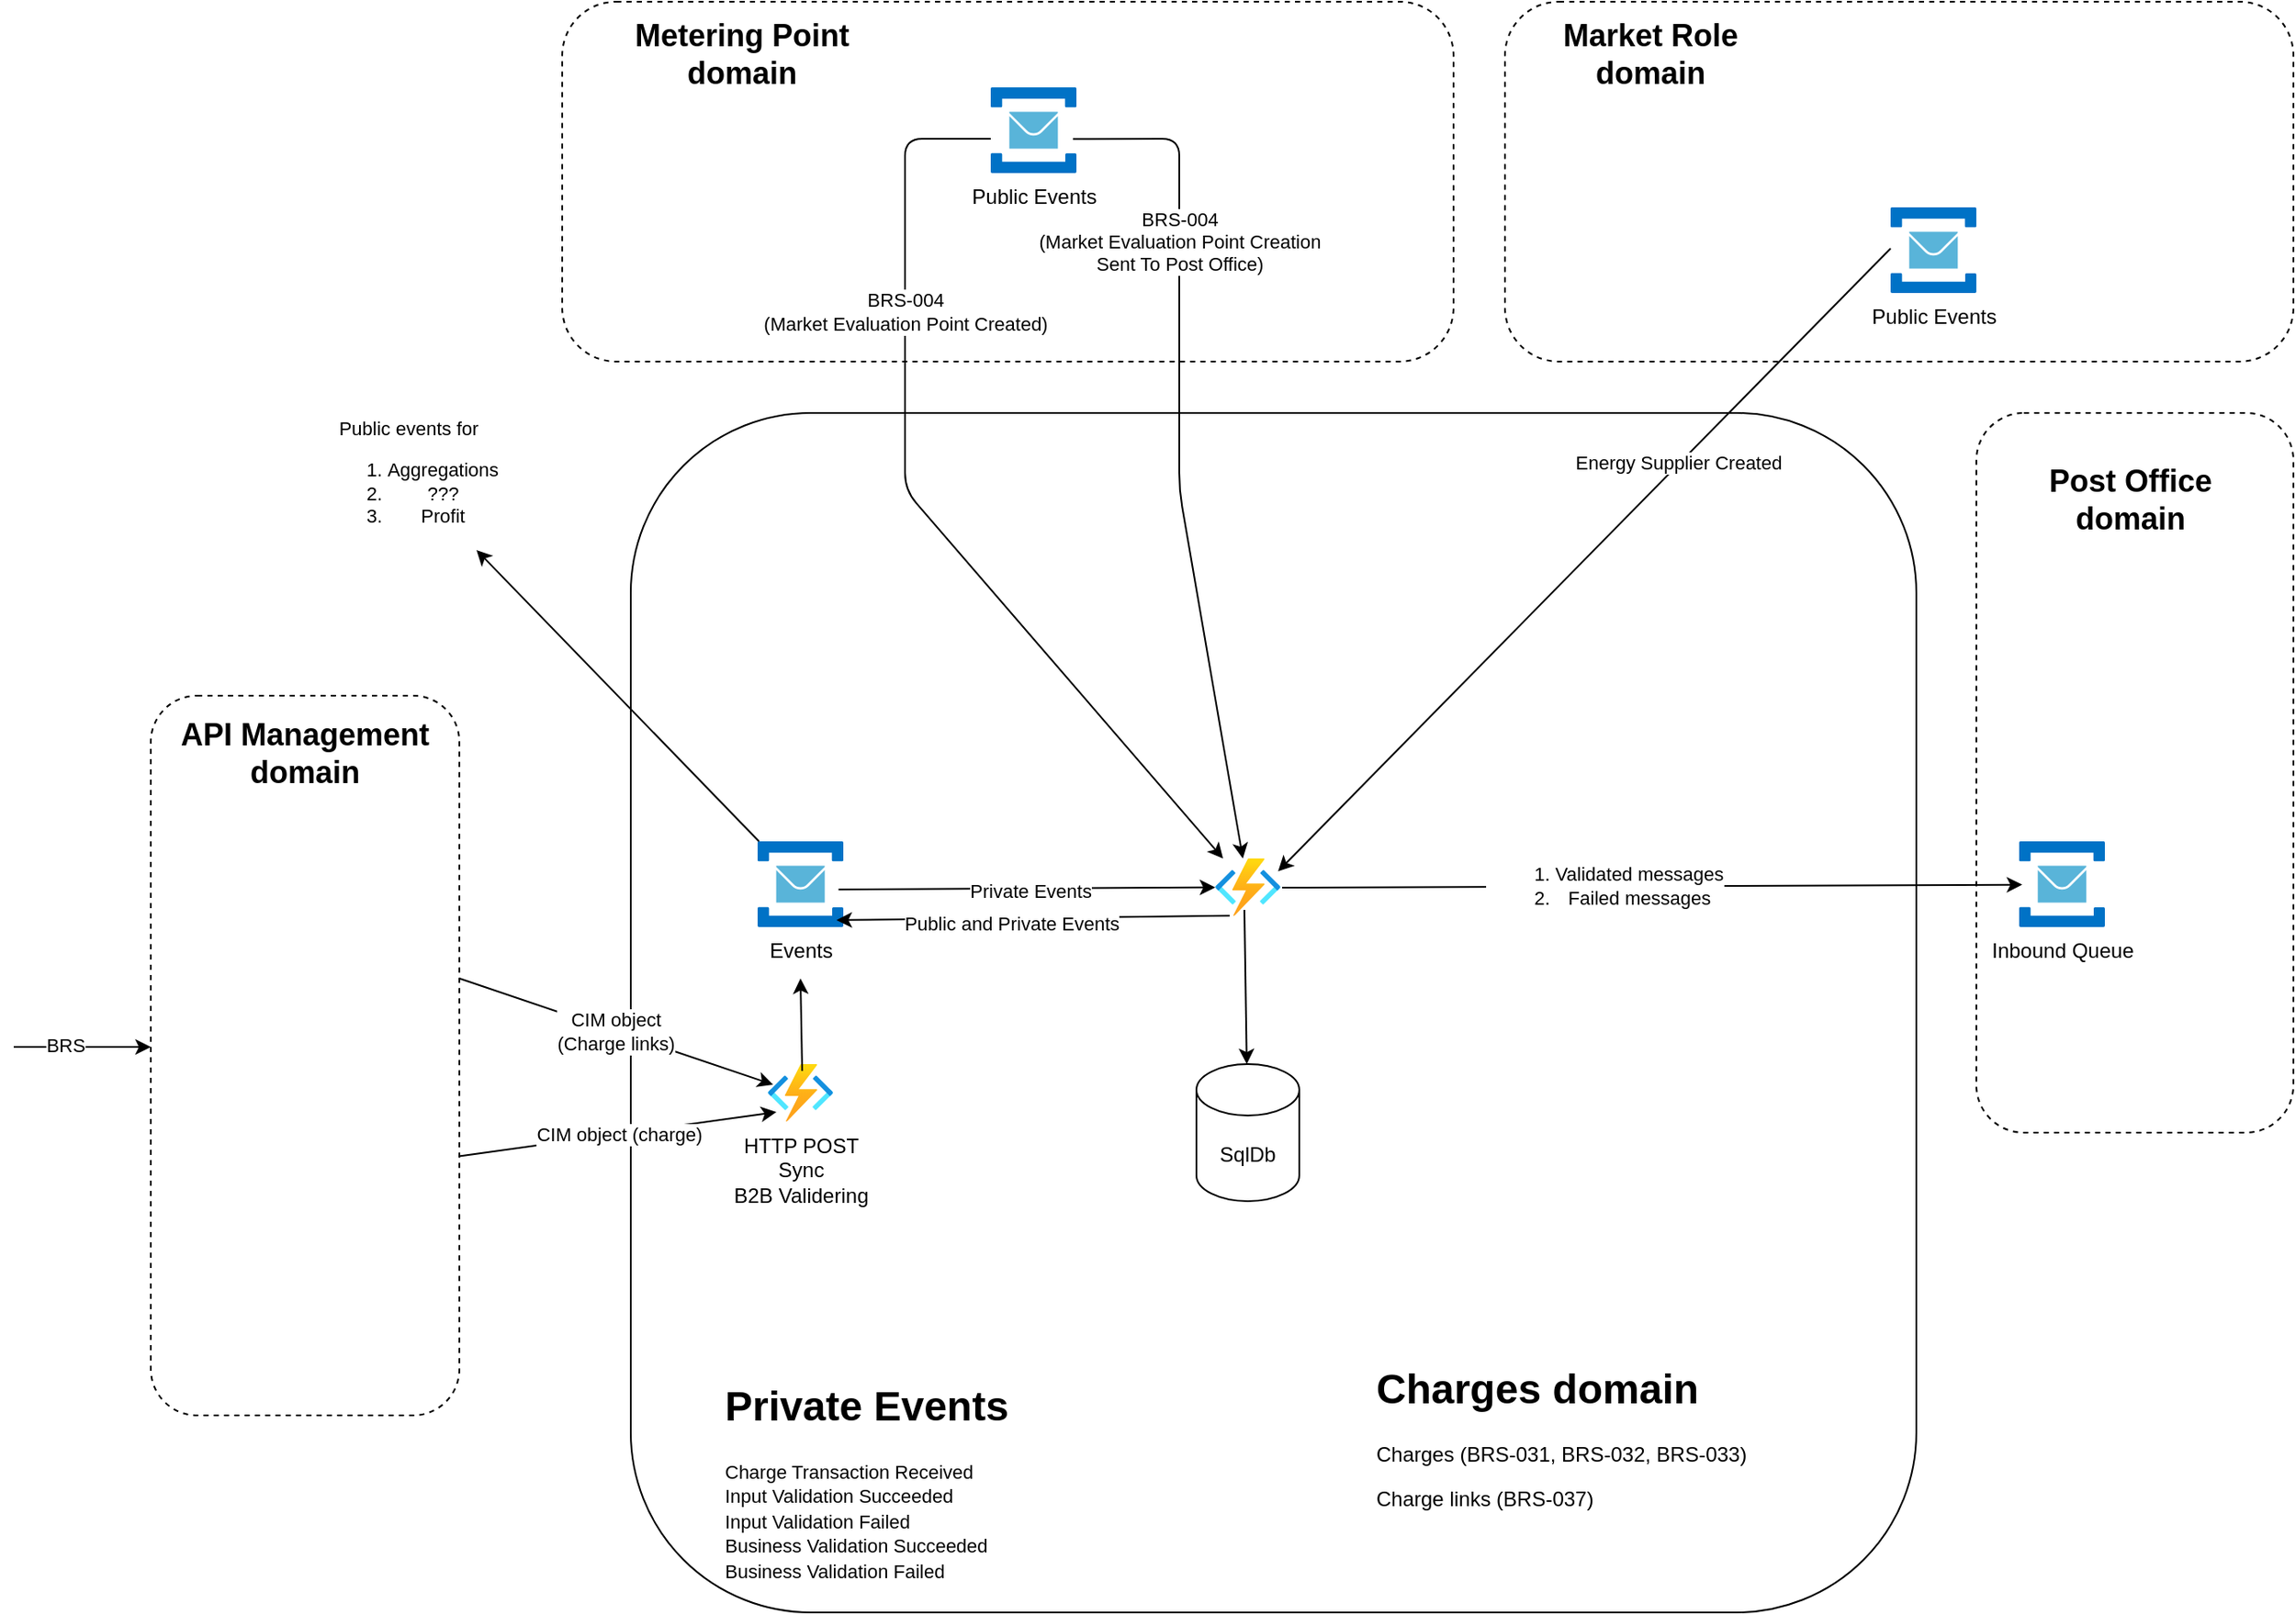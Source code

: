 <mxfile version="14.4.3" type="device" pages="2"><diagram id="KlwxC46N-hx96iGGhqOR" name="Diagram"><mxGraphModel dx="2500" dy="2176" grid="1" gridSize="10" guides="1" tooltips="1" connect="1" arrows="1" fold="1" page="1" pageScale="1" pageWidth="827" pageHeight="1169" math="0" shadow="0"><root><mxCell id="0"/><mxCell id="1" parent="0"/><mxCell id="NvUXONiLcMeiS4wBiC3s-17" value="" style="rounded=1;whiteSpace=wrap;html=1;dashed=1;" vertex="1" parent="1"><mxGeometry x="-160" y="165" width="180" height="420" as="geometry"/></mxCell><mxCell id="NvUXONiLcMeiS4wBiC3s-13" value="" style="rounded=1;whiteSpace=wrap;html=1;dashed=1;" vertex="1" parent="1"><mxGeometry x="905" width="185" height="420" as="geometry"/></mxCell><mxCell id="NvUXONiLcMeiS4wBiC3s-2" value="" style="rounded=1;whiteSpace=wrap;html=1;dashed=1;" vertex="1" parent="1"><mxGeometry x="80" y="-240" width="520" height="210" as="geometry"/></mxCell><mxCell id="MYXWLyL1p2K_Epl3DtGn-15" value="" style="group" parent="1" vertex="1" connectable="0"><mxGeometry x="120" width="750" height="700" as="geometry"/></mxCell><mxCell id="MYXWLyL1p2K_Epl3DtGn-2" value="" style="rounded=1;whiteSpace=wrap;html=1;" parent="MYXWLyL1p2K_Epl3DtGn-15" vertex="1"><mxGeometry width="750" height="700" as="geometry"/></mxCell><mxCell id="MYXWLyL1p2K_Epl3DtGn-20" value="SqlDb" style="shape=cylinder3;whiteSpace=wrap;html=1;boundedLbl=1;backgroundOutline=1;size=15;" parent="MYXWLyL1p2K_Epl3DtGn-15" vertex="1"><mxGeometry x="330" y="380" width="60" height="80" as="geometry"/></mxCell><mxCell id="MYXWLyL1p2K_Epl3DtGn-40" value="" style="aspect=fixed;html=1;points=[];align=center;image;fontSize=12;image=img/lib/azure2/compute/Function_Apps.svg;" parent="MYXWLyL1p2K_Epl3DtGn-15" vertex="1"><mxGeometry x="341" y="260" width="38" height="33.53" as="geometry"/></mxCell><mxCell id="MYXWLyL1p2K_Epl3DtGn-45" value="HTTP POST &lt;br&gt;Sync&lt;br&gt;B2B Validering" style="aspect=fixed;html=1;points=[];align=center;image;fontSize=12;image=img/lib/azure2/compute/Function_Apps.svg;" parent="MYXWLyL1p2K_Epl3DtGn-15" vertex="1"><mxGeometry x="80" y="380" width="38" height="33.53" as="geometry"/></mxCell><mxCell id="YwjsiScbcpM_UI9BH80e-26" value="Events" style="aspect=fixed;html=1;points=[];align=center;image;fontSize=12;image=img/lib/mscae/Service_Bus.svg;" parent="MYXWLyL1p2K_Epl3DtGn-15" vertex="1"><mxGeometry x="74" y="250" width="50" height="50" as="geometry"/></mxCell><mxCell id="YwjsiScbcpM_UI9BH80e-29" value="" style="endArrow=classic;html=1;exitX=0.526;exitY=0.119;exitDx=0;exitDy=0;exitPerimeter=0;" parent="MYXWLyL1p2K_Epl3DtGn-15" source="MYXWLyL1p2K_Epl3DtGn-45" edge="1"><mxGeometry width="50" height="50" relative="1" as="geometry"><mxPoint x="520" y="230" as="sourcePoint"/><mxPoint x="99" y="330" as="targetPoint"/></mxGeometry></mxCell><mxCell id="NvUXONiLcMeiS4wBiC3s-11" value="" style="endArrow=classic;html=1;exitX=0.447;exitY=0.895;exitDx=0;exitDy=0;exitPerimeter=0;" edge="1" parent="MYXWLyL1p2K_Epl3DtGn-15" source="MYXWLyL1p2K_Epl3DtGn-40" target="MYXWLyL1p2K_Epl3DtGn-20"><mxGeometry width="50" height="50" relative="1" as="geometry"><mxPoint x="570" y="200" as="sourcePoint"/><mxPoint x="620" y="150" as="targetPoint"/></mxGeometry></mxCell><mxCell id="YwjsiScbcpM_UI9BH80e-35" value="" style="endArrow=classic;html=1;jumpStyle=arc;" parent="MYXWLyL1p2K_Epl3DtGn-15" edge="1" source="YwjsiScbcpM_UI9BH80e-26"><mxGeometry width="50" height="50" relative="1" as="geometry"><mxPoint x="1160" y="332" as="sourcePoint"/><mxPoint x="-90" y="80" as="targetPoint"/><Array as="points"/></mxGeometry></mxCell><mxCell id="YwjsiScbcpM_UI9BH80e-37" value="Public events for&lt;br&gt;&lt;ol&gt;&lt;li&gt;Aggregations&lt;/li&gt;&lt;li&gt;???&lt;/li&gt;&lt;li&gt;Profit&lt;/li&gt;&lt;/ol&gt;" style="edgeLabel;html=1;align=center;verticalAlign=middle;resizable=0;points=[];" parent="YwjsiScbcpM_UI9BH80e-35" vertex="1" connectable="0"><mxGeometry x="-0.147" y="2" relative="1" as="geometry"><mxPoint x="-132.92" y="-138.74" as="offset"/></mxGeometry></mxCell><mxCell id="NvUXONiLcMeiS4wBiC3s-22" value="" style="endArrow=classic;html=1;exitX=0.944;exitY=0.562;exitDx=0;exitDy=0;exitPerimeter=0;" edge="1" parent="MYXWLyL1p2K_Epl3DtGn-15" source="YwjsiScbcpM_UI9BH80e-26" target="MYXWLyL1p2K_Epl3DtGn-40"><mxGeometry width="50" height="50" relative="1" as="geometry"><mxPoint x="450" y="190" as="sourcePoint"/><mxPoint x="500" y="140" as="targetPoint"/></mxGeometry></mxCell><mxCell id="NvUXONiLcMeiS4wBiC3s-26" value="Private Events" style="edgeLabel;html=1;align=center;verticalAlign=middle;resizable=0;points=[];" vertex="1" connectable="0" parent="NvUXONiLcMeiS4wBiC3s-22"><mxGeometry x="0.017" y="-1" relative="1" as="geometry"><mxPoint as="offset"/></mxGeometry></mxCell><mxCell id="NvUXONiLcMeiS4wBiC3s-23" value="" style="endArrow=classic;html=1;exitX=0.221;exitY=0.996;exitDx=0;exitDy=0;exitPerimeter=0;" edge="1" parent="MYXWLyL1p2K_Epl3DtGn-15" source="MYXWLyL1p2K_Epl3DtGn-40"><mxGeometry width="50" height="50" relative="1" as="geometry"><mxPoint x="320" y="170" as="sourcePoint"/><mxPoint x="120" y="296" as="targetPoint"/></mxGeometry></mxCell><mxCell id="NvUXONiLcMeiS4wBiC3s-27" value="Public and Private Events" style="edgeLabel;html=1;align=center;verticalAlign=middle;resizable=0;points=[];" vertex="1" connectable="0" parent="NvUXONiLcMeiS4wBiC3s-23"><mxGeometry x="0.118" y="3" relative="1" as="geometry"><mxPoint as="offset"/></mxGeometry></mxCell><mxCell id="NvUXONiLcMeiS4wBiC3s-25" value="&lt;h1&gt;Private Events&lt;/h1&gt;&lt;p&gt;&lt;span style=&quot;font-size: 11px ; text-align: center ; background-color: rgb(255 , 255 , 255)&quot;&gt;Charge Transaction Received&lt;/span&gt;&lt;br style=&quot;font-size: 11px ; text-align: center&quot;&gt;&lt;span style=&quot;font-size: 11px ; text-align: center ; background-color: rgb(255 , 255 , 255)&quot;&gt;Input Validation Succeeded&lt;/span&gt;&lt;br style=&quot;font-size: 11px ; text-align: center&quot;&gt;&lt;span style=&quot;font-size: 11px ; text-align: center ; background-color: rgb(255 , 255 , 255)&quot;&gt;Input Validation Failed&lt;/span&gt;&lt;br style=&quot;font-size: 11px ; text-align: center&quot;&gt;&lt;span style=&quot;font-size: 11px ; text-align: center ; background-color: rgb(255 , 255 , 255)&quot;&gt;Business Validation Succeeded&lt;/span&gt;&lt;br style=&quot;font-size: 11px ; text-align: center&quot;&gt;&lt;span style=&quot;font-size: 11px ; text-align: center ; background-color: rgb(255 , 255 , 255)&quot;&gt;Business Validation Failed&lt;/span&gt;&lt;br style=&quot;font-size: 11px ; text-align: center&quot;&gt;&lt;span style=&quot;font-size: 11px ; text-align: center ; background-color: rgb(255 , 255 , 255)&quot;&gt;Persist Succeeded&lt;/span&gt;&lt;br style=&quot;font-size: 11px ; text-align: center&quot;&gt;&lt;span style=&quot;font-size: 11px ; text-align: center ; background-color: rgb(255 , 255 , 255)&quot;&gt;Persist Failed&lt;/span&gt;&lt;br style=&quot;font-size: 11px ; text-align: center&quot;&gt;&lt;span style=&quot;font-size: 11px ; text-align: center ; background-color: rgb(255 , 255 , 255)&quot;&gt;Charge Transaction Sent To Post Office&lt;/span&gt;&lt;br&gt;&lt;/p&gt;" style="text;html=1;strokeColor=none;fillColor=none;spacing=5;spacingTop=-20;whiteSpace=wrap;overflow=hidden;rounded=0;dashed=1;" vertex="1" parent="MYXWLyL1p2K_Epl3DtGn-15"><mxGeometry x="50" y="560" width="190" height="120" as="geometry"/></mxCell><mxCell id="NvUXONiLcMeiS4wBiC3s-28" value="&lt;h1&gt;Charges domain&lt;/h1&gt;&lt;p&gt;Charges (BRS-031, BRS-032, BRS-033)&lt;/p&gt;&lt;p&gt;Charge links (BRS-037)&lt;/p&gt;" style="text;html=1;strokeColor=none;fillColor=none;spacing=5;spacingTop=-20;whiteSpace=wrap;overflow=hidden;rounded=0;dashed=1;" vertex="1" parent="MYXWLyL1p2K_Epl3DtGn-15"><mxGeometry x="430" y="550" width="280" height="120" as="geometry"/></mxCell><mxCell id="MYXWLyL1p2K_Epl3DtGn-41" value="&lt;font face=&quot;helvetica&quot;&gt;BRS-004 &lt;br&gt;(Market Evaluation Point Created)&lt;/font&gt;" style="endArrow=classic;html=1;" parent="1" target="MYXWLyL1p2K_Epl3DtGn-40" edge="1"><mxGeometry x="-0.443" width="50" height="50" relative="1" as="geometry"><mxPoint x="330" y="-160" as="sourcePoint"/><mxPoint x="279" y="90" as="targetPoint"/><Array as="points"><mxPoint x="280" y="-160"/><mxPoint x="280" y="-90"/><mxPoint x="280" y="45"/></Array><mxPoint y="1" as="offset"/></mxGeometry></mxCell><mxCell id="MYXWLyL1p2K_Epl3DtGn-46" value="&lt;font face=&quot;helvetica&quot;&gt;BRS-004&lt;br&gt;(Market Evaluation Point Creation&lt;br&gt;Sent To Post Office)&lt;br&gt;&lt;/font&gt;" style="endArrow=classic;html=1;exitX=0.96;exitY=0.603;exitDx=0;exitDy=0;exitPerimeter=0;" parent="1" source="YwjsiScbcpM_UI9BH80e-30" target="MYXWLyL1p2K_Epl3DtGn-40" edge="1"><mxGeometry x="-0.497" width="50" height="50" relative="1" as="geometry"><mxPoint x="390" y="-160" as="sourcePoint"/><mxPoint x="420.0" as="targetPoint"/><Array as="points"><mxPoint x="440" y="-160"/><mxPoint x="440" y="-60"/><mxPoint x="440" y="45"/></Array><mxPoint as="offset"/></mxGeometry></mxCell><mxCell id="YwjsiScbcpM_UI9BH80e-9" value="Inbound Queue" style="aspect=fixed;html=1;points=[];align=center;image;fontSize=12;image=img/lib/mscae/Service_Bus.svg;" parent="1" vertex="1"><mxGeometry x="930" y="250" width="50" height="50" as="geometry"/></mxCell><mxCell id="YwjsiScbcpM_UI9BH80e-10" value="" style="endArrow=classic;html=1;entryX=0.036;entryY=0.506;entryDx=0;entryDy=0;entryPerimeter=0;" parent="1" target="YwjsiScbcpM_UI9BH80e-9" edge="1"><mxGeometry width="50" height="50" relative="1" as="geometry"><mxPoint x="500" y="277" as="sourcePoint"/><mxPoint x="570" y="370" as="targetPoint"/></mxGeometry></mxCell><mxCell id="YwjsiScbcpM_UI9BH80e-17" value="&lt;ol&gt;&lt;li&gt;Validated messages&lt;/li&gt;&lt;li&gt;Failed messages&lt;/li&gt;&lt;/ol&gt;" style="edgeLabel;html=1;align=center;verticalAlign=middle;resizable=0;points=[];" parent="YwjsiScbcpM_UI9BH80e-10" vertex="1" connectable="0"><mxGeometry x="-0.13" y="1" relative="1" as="geometry"><mxPoint as="offset"/></mxGeometry></mxCell><mxCell id="YwjsiScbcpM_UI9BH80e-30" value="Public Events" style="aspect=fixed;html=1;points=[];align=center;image;fontSize=12;image=img/lib/mscae/Service_Bus.svg;" parent="1" vertex="1"><mxGeometry x="330" y="-190" width="50" height="50" as="geometry"/></mxCell><mxCell id="NvUXONiLcMeiS4wBiC3s-3" value="&lt;b&gt;&lt;font style=&quot;font-size: 18px&quot;&gt;Metering Point domain&lt;/font&gt;&lt;/b&gt;" style="text;html=1;strokeColor=none;fillColor=none;align=center;verticalAlign=middle;whiteSpace=wrap;rounded=0;" vertex="1" parent="1"><mxGeometry x="120" y="-220" width="130" height="22.55" as="geometry"/></mxCell><mxCell id="NvUXONiLcMeiS4wBiC3s-5" value="" style="rounded=1;whiteSpace=wrap;html=1;dashed=1;" vertex="1" parent="1"><mxGeometry x="630" y="-240" width="460" height="210" as="geometry"/></mxCell><mxCell id="NvUXONiLcMeiS4wBiC3s-6" value="&lt;b&gt;&lt;font style=&quot;font-size: 18px&quot;&gt;Market Role domain&lt;/font&gt;&lt;/b&gt;" style="text;html=1;strokeColor=none;fillColor=none;align=center;verticalAlign=middle;whiteSpace=wrap;rounded=0;" vertex="1" parent="1"><mxGeometry x="650" y="-220" width="130" height="22.55" as="geometry"/></mxCell><mxCell id="NvUXONiLcMeiS4wBiC3s-7" value="Public Events" style="aspect=fixed;html=1;points=[];align=center;image;fontSize=12;image=img/lib/mscae/Service_Bus.svg;" vertex="1" parent="1"><mxGeometry x="855" y="-120" width="50" height="50" as="geometry"/></mxCell><mxCell id="NvUXONiLcMeiS4wBiC3s-9" value="" style="endArrow=classic;html=1;exitX=0;exitY=0.48;exitDx=0;exitDy=0;exitPerimeter=0;entryX=0.964;entryY=0.225;entryDx=0;entryDy=0;entryPerimeter=0;" edge="1" parent="1" source="NvUXONiLcMeiS4wBiC3s-7" target="MYXWLyL1p2K_Epl3DtGn-40"><mxGeometry width="50" height="50" relative="1" as="geometry"><mxPoint x="690" y="200" as="sourcePoint"/><mxPoint x="382" y="147" as="targetPoint"/></mxGeometry></mxCell><mxCell id="NvUXONiLcMeiS4wBiC3s-10" value="Energy Supplier Created" style="edgeLabel;html=1;align=center;verticalAlign=middle;resizable=0;points=[];" vertex="1" connectable="0" parent="NvUXONiLcMeiS4wBiC3s-9"><mxGeometry x="-0.308" y="-1" relative="1" as="geometry"><mxPoint as="offset"/></mxGeometry></mxCell><mxCell id="NvUXONiLcMeiS4wBiC3s-14" value="&lt;b&gt;&lt;font style=&quot;font-size: 18px&quot;&gt;API Management domain&lt;/font&gt;&lt;/b&gt;" style="text;html=1;strokeColor=none;fillColor=none;align=center;verticalAlign=middle;whiteSpace=wrap;rounded=0;" vertex="1" parent="1"><mxGeometry x="-145" y="187.45" width="150" height="22.55" as="geometry"/></mxCell><mxCell id="NvUXONiLcMeiS4wBiC3s-18" value="&lt;b&gt;&lt;font style=&quot;font-size: 18px&quot;&gt;Post Office domain&lt;/font&gt;&lt;/b&gt;" style="text;html=1;strokeColor=none;fillColor=none;align=center;verticalAlign=middle;whiteSpace=wrap;rounded=0;" vertex="1" parent="1"><mxGeometry x="930" y="40" width="130" height="22.55" as="geometry"/></mxCell><mxCell id="MYXWLyL1p2K_Epl3DtGn-23" value="CIM object&lt;br&gt;(Charge links)" style="endArrow=classic;html=1;entryX=0.079;entryY=0.358;entryDx=0;entryDy=0;entryPerimeter=0;" parent="1" edge="1" target="MYXWLyL1p2K_Epl3DtGn-45"><mxGeometry width="50" height="50" relative="1" as="geometry"><mxPoint x="20" y="330" as="sourcePoint"/><mxPoint x="170" y="380" as="targetPoint"/></mxGeometry></mxCell><mxCell id="NMId4lxSKk3g7pvFd1AA-5" value="CIM object (charge)" style="endArrow=classic;html=1;exitX=1;exitY=0.64;exitDx=0;exitDy=0;exitPerimeter=0;entryX=0.132;entryY=0.835;entryDx=0;entryDy=0;entryPerimeter=0;" parent="1" edge="1" target="MYXWLyL1p2K_Epl3DtGn-45" source="NvUXONiLcMeiS4wBiC3s-17"><mxGeometry width="50" height="50" relative="1" as="geometry"><mxPoint x="20" y="413.53" as="sourcePoint"/><mxPoint x="170" y="413.53" as="targetPoint"/></mxGeometry></mxCell><mxCell id="NvUXONiLcMeiS4wBiC3s-20" value="" style="endArrow=classic;html=1;" edge="1" parent="1"><mxGeometry width="50" height="50" relative="1" as="geometry"><mxPoint x="-240" y="370" as="sourcePoint"/><mxPoint x="-160" y="370" as="targetPoint"/><Array as="points"><mxPoint x="-200" y="370"/></Array></mxGeometry></mxCell><mxCell id="NvUXONiLcMeiS4wBiC3s-21" value="BRS" style="edgeLabel;html=1;align=center;verticalAlign=middle;resizable=0;points=[];" vertex="1" connectable="0" parent="NvUXONiLcMeiS4wBiC3s-20"><mxGeometry x="-0.25" y="1" relative="1" as="geometry"><mxPoint as="offset"/></mxGeometry></mxCell></root></mxGraphModel></diagram><diagram id="J5051dUZRfgnwZMmjnQM" name="Notes"><mxGraphModel dx="1422" dy="2025" grid="1" gridSize="10" guides="1" tooltips="1" connect="1" arrows="1" fold="1" page="1" pageScale="1" pageWidth="827" pageHeight="1169" math="0" shadow="0"><root><mxCell id="uUrOzEkHglwRwUQ0GgVN-0"/><mxCell id="uUrOzEkHglwRwUQ0GgVN-1" parent="uUrOzEkHglwRwUQ0GgVN-0"/><mxCell id="7lpMe1mGhr6PPWVsnbkL-0" value="&lt;h1&gt;Antagelser:&lt;/h1&gt;&lt;div&gt;Validation reports domænet er tiltænkt revision og som supportværktøj til fejlhåndtering&lt;/div&gt;" style="text;html=1;strokeColor=none;fillColor=none;spacing=5;spacingTop=-20;whiteSpace=wrap;overflow=hidden;rounded=0;" vertex="1" parent="uUrOzEkHglwRwUQ0GgVN-1"><mxGeometry x="130" y="660" width="190" height="120" as="geometry"/></mxCell><mxCell id="7lpMe1mGhr6PPWVsnbkL-1" value="&lt;h1&gt;Hvad vi ikke ved:&lt;/h1&gt;&lt;div&gt;&lt;span&gt;- Hvilket domæne ejer aktørregisteret?&lt;/span&gt;&lt;br&gt;&lt;/div&gt;&lt;div&gt;- Valideringsregler - hvor &quot;bor&quot; de?&lt;/div&gt;" style="text;html=1;strokeColor=none;fillColor=none;spacing=5;spacingTop=-20;whiteSpace=wrap;overflow=hidden;rounded=0;" vertex="1" parent="uUrOzEkHglwRwUQ0GgVN-1"><mxGeometry x="340" y="660" width="272.5" height="190" as="geometry"/></mxCell><mxCell id="7lpMe1mGhr6PPWVsnbkL-2" value="&lt;h1&gt;Forventninger til domænet:&lt;/h1&gt;&lt;p&gt;- &quot;Default&quot; tariffer som påknyttes et målepunkt ved målepunktsoprettelse (BRS-004)&lt;/p&gt;&lt;p&gt;- CRUD operationer på charge + charge links&lt;/p&gt;&lt;p&gt;- Kunne levere links data til aggregeringer&lt;/p&gt;&lt;p&gt;- Kunne levere charge data på anmodning&lt;/p&gt;&lt;p&gt;- Kunne levere links data på anmodning&lt;br&gt;&lt;/p&gt;&lt;p&gt;- ....&lt;/p&gt;" style="text;html=1;strokeColor=none;fillColor=none;spacing=5;spacingTop=-20;whiteSpace=wrap;overflow=hidden;rounded=0;" vertex="1" parent="uUrOzEkHglwRwUQ0GgVN-1"><mxGeometry x="1070" y="-230" width="460" height="210" as="geometry"/></mxCell><mxCell id="7lpMe1mGhr6PPWVsnbkL-3" value="&lt;h1&gt;Integrations punkter:&lt;/h1&gt;&lt;p&gt;&lt;b&gt;- Metering Points domænet:&amp;nbsp;&lt;/b&gt;&lt;br&gt;Forretningsgange: BRS-004, BRS-006, BRS(ny til elvarme), måske nedlæg målepunkt (BRS-007)&lt;br&gt;Abonnér på events - vil vi gøre det på MP oprettet eller på &quot;godkendt besked sendt fra post kontoret&quot;? note: virker sidstenævnte også på BRS-004 lavet via GUI&lt;br&gt;&lt;br&gt;&lt;b&gt;- MarketRoles domænet&lt;/b&gt;&lt;br&gt;Forretningsgange: BRS'er som indeholde kunde- og/eller leverandørskifte (001, 003, 009, 010, 011, 043, 044 =&amp;gt; sender RSM-031 beskeder)&lt;br&gt;Abonnér på events: kunde og/eller levskitte events eller på &quot;godkendt besked sendt fra post kontoret&quot;? note: sidstnævne vil ikke for samtlige BRS'er og hvis BRS'en igangsættes via GUI eller Eloverblik&lt;/p&gt;&lt;p&gt;&lt;br&gt;&lt;b&gt;- Aggregations domænet&lt;/b&gt;&lt;br&gt;Har brug for følgende data: Charge data, links til målepunkter for at kunne gennemføre sine beregninger&lt;br&gt;Vi udstiller Charge + Links events:&amp;nbsp;&lt;br&gt;Minimumstanker:&lt;br&gt;- Charge (type, pris) - hvordan håndteres valid periode?&lt;br&gt;- Charge links (målepunkts ID, netområde(?))&amp;nbsp;&lt;/p&gt;&lt;p&gt;&lt;b&gt;- Validation Reports&lt;/b&gt;&lt;br&gt;Vi placerer events på en kø&lt;br&gt;&lt;br&gt;&lt;span&gt;&lt;b&gt;- DataHub GUI&lt;br&gt;&lt;/b&gt;Behov vi kender fra DH2 GUI:&amp;nbsp;&lt;br&gt;- CRUD charge data (som charge ejer) (Read for andre roller)&lt;br&gt;- CRUD charge links (på målepunkts niveau)&lt;br&gt;&lt;br&gt;Andre behov vi ser:&lt;br&gt;- Konfig af valideringer&lt;/span&gt;&lt;/p&gt;&lt;p&gt;&lt;b&gt;- API mgmt: &lt;/b&gt;Se &quot;hvad vi ikke ved&quot;&lt;br&gt;&lt;b&gt;- ID validation (fx B2B val, skemavalidering)&amp;nbsp;&lt;/b&gt;Se &quot;hvad vi ikke ved&quot;&lt;br&gt;&lt;br&gt;&lt;/p&gt;&lt;p&gt;&lt;b&gt;- PostOffice&lt;/b&gt;&lt;br&gt;Forretningsgange som gennemføres i fx Market Roles, placerer en gruppe af beskeder hos postkontoret, vi har behov for et ID på denne gruppe, så vi kan placere vores charge links besked med samme ID og en relevant prioritering, så vi sikrer korrekt udsendelse til aktøren.&lt;br&gt;&lt;br&gt;&lt;br&gt;&lt;b&gt;- Shared: &lt;/b&gt;&lt;br&gt;SQL serveren (til charge data og links?)&lt;br&gt;&lt;br&gt;- (Rapporterings behov)&lt;br&gt;- (Migration) forventeligt CRUD operation&lt;/p&gt;" style="text;html=1;strokeColor=none;fillColor=none;spacing=5;spacingTop=-20;whiteSpace=wrap;overflow=hidden;rounded=0;" vertex="1" parent="uUrOzEkHglwRwUQ0GgVN-1"><mxGeometry x="1070" width="600" height="730" as="geometry"/></mxCell><mxCell id="7lpMe1mGhr6PPWVsnbkL-4" value="&lt;h1&gt;Afklaringer:&amp;nbsp;&lt;br&gt;&lt;/h1&gt;&lt;div&gt;- &lt;b&gt;Sikre rækkefølgen af udgående beskeder&lt;/b&gt; (eksempelvis at vi ikke sender RSM-031 med charge info til netvirksomheden FØR netvirksomheden har fået en godkendelse for oprettelse af målepunkt (BRS-004)) - Hvor vil vi lytte på events?&lt;/div&gt;&lt;div&gt;&lt;br&gt;&lt;/div&gt;&lt;div&gt;&lt;b&gt;- Data kontrol/konsistens&lt;/b&gt;&lt;br&gt;Har vi nogle behov, som vi tænker ikke understøttes af eventuel rapportering?&lt;/div&gt;&lt;div&gt;&lt;br&gt;&lt;/div&gt;" style="text;html=1;strokeColor=none;fillColor=none;spacing=5;spacingTop=-20;whiteSpace=wrap;overflow=hidden;rounded=0;" vertex="1" parent="uUrOzEkHglwRwUQ0GgVN-1"><mxGeometry x="637" y="660" width="253" height="390" as="geometry"/></mxCell><mxCell id="7lpMe1mGhr6PPWVsnbkL-5" value="Charge links" style="swimlane;fontStyle=0;childLayout=stackLayout;horizontal=1;startSize=26;fillColor=none;horizontalStack=0;resizeParent=1;resizeParentMax=0;resizeLast=0;collapsible=1;marginBottom=0;" vertex="1" parent="uUrOzEkHglwRwUQ0GgVN-1"><mxGeometry x="739.999" y="-130.003" width="156.716" height="98.145" as="geometry"/></mxCell><mxCell id="7lpMe1mGhr6PPWVsnbkL-6" value="Links mellem &#10;målepunkter og charges&#10;&#10;BRS-037 og BRS-038" style="text;strokeColor=none;fillColor=none;align=left;verticalAlign=top;spacingLeft=4;spacingRight=4;overflow=hidden;rotatable=0;points=[[0,0.5],[1,0.5]];portConstraint=eastwest;" vertex="1" parent="7lpMe1mGhr6PPWVsnbkL-5"><mxGeometry y="26" width="156.716" height="72.145" as="geometry"/></mxCell><mxCell id="7lpMe1mGhr6PPWVsnbkL-7" value="Charge" style="swimlane;fontStyle=0;childLayout=stackLayout;horizontal=1;startSize=26;fillColor=none;horizontalStack=0;resizeParent=1;resizeParentMax=0;resizeLast=0;collapsible=1;marginBottom=0;" vertex="1" parent="uUrOzEkHglwRwUQ0GgVN-1"><mxGeometry x="910.002" y="-130.003" width="156.716" height="98.145" as="geometry"><mxRectangle x="89.552" y="112.727" width="70" height="26" as="alternateBounds"/></mxGeometry></mxCell><mxCell id="7lpMe1mGhr6PPWVsnbkL-8" value="Tariffer, abonnementer,&#10; gebyrer&#10;&#10;BRS-031, 032, 033" style="text;strokeColor=none;fillColor=none;align=left;verticalAlign=top;spacingLeft=4;spacingRight=4;overflow=hidden;rotatable=0;points=[[0,0.5],[1,0.5]];portConstraint=eastwest;" vertex="1" parent="7lpMe1mGhr6PPWVsnbkL-7"><mxGeometry y="26" width="156.716" height="72.145" as="geometry"/></mxCell><mxCell id="7lpMe1mGhr6PPWVsnbkL-9" value="&lt;h1&gt;API mgmt noter&lt;/h1&gt;&lt;div&gt;Nationalt niveau (for DK) - ej det samme for andre lande&lt;/div&gt;&lt;div&gt;&lt;br&gt;&lt;/div&gt;&lt;div&gt;Sikkerhed, authentication&lt;/div&gt;&lt;div&gt;&lt;br&gt;Skemavalidering&lt;br&gt;&lt;br&gt;Mapning fra ebix til cim(kender ebix og cim model). Og det forventes genbrugt i postkontoret cim til ebix..&lt;/div&gt;&lt;div&gt;&lt;br&gt;Muligheder: flere API mgmt's med en traffic router&lt;/div&gt;&lt;div&gt;&lt;br&gt;&lt;/div&gt;&lt;div&gt;Resterende B2B valideringer er indenfor det selvstændige domæne (bl.a. ID valideringer)&lt;br&gt;&lt;/div&gt;" style="text;html=1;strokeColor=none;fillColor=none;spacing=5;spacingTop=-20;whiteSpace=wrap;overflow=hidden;rounded=0;" vertex="1" parent="uUrOzEkHglwRwUQ0GgVN-1"><mxGeometry x="340" y="800" width="272.5" height="320" as="geometry"/></mxCell></root></mxGraphModel></diagram></mxfile>
